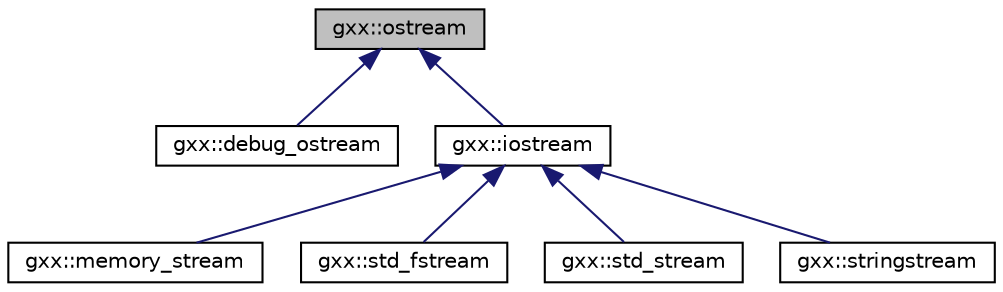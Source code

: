 digraph "gxx::ostream"
{
  edge [fontname="Helvetica",fontsize="10",labelfontname="Helvetica",labelfontsize="10"];
  node [fontname="Helvetica",fontsize="10",shape=record];
  Node1 [label="gxx::ostream",height=0.2,width=0.4,color="black", fillcolor="grey75", style="filled", fontcolor="black"];
  Node1 -> Node2 [dir="back",color="midnightblue",fontsize="10",style="solid",fontname="Helvetica"];
  Node2 [label="gxx::debug_ostream",height=0.2,width=0.4,color="black", fillcolor="white", style="filled",URL="$classgxx_1_1debug__ostream.html"];
  Node1 -> Node3 [dir="back",color="midnightblue",fontsize="10",style="solid",fontname="Helvetica"];
  Node3 [label="gxx::iostream",height=0.2,width=0.4,color="black", fillcolor="white", style="filled",URL="$classgxx_1_1iostream.html"];
  Node3 -> Node4 [dir="back",color="midnightblue",fontsize="10",style="solid",fontname="Helvetica"];
  Node4 [label="gxx::memory_stream",height=0.2,width=0.4,color="black", fillcolor="white", style="filled",URL="$classgxx_1_1memory__stream.html"];
  Node3 -> Node5 [dir="back",color="midnightblue",fontsize="10",style="solid",fontname="Helvetica"];
  Node5 [label="gxx::std_fstream",height=0.2,width=0.4,color="black", fillcolor="white", style="filled",URL="$classgxx_1_1std__fstream.html"];
  Node3 -> Node6 [dir="back",color="midnightblue",fontsize="10",style="solid",fontname="Helvetica"];
  Node6 [label="gxx::std_stream",height=0.2,width=0.4,color="black", fillcolor="white", style="filled",URL="$classgxx_1_1std__stream.html"];
  Node3 -> Node7 [dir="back",color="midnightblue",fontsize="10",style="solid",fontname="Helvetica"];
  Node7 [label="gxx::stringstream",height=0.2,width=0.4,color="black", fillcolor="white", style="filled",URL="$classgxx_1_1stringstream.html"];
}
